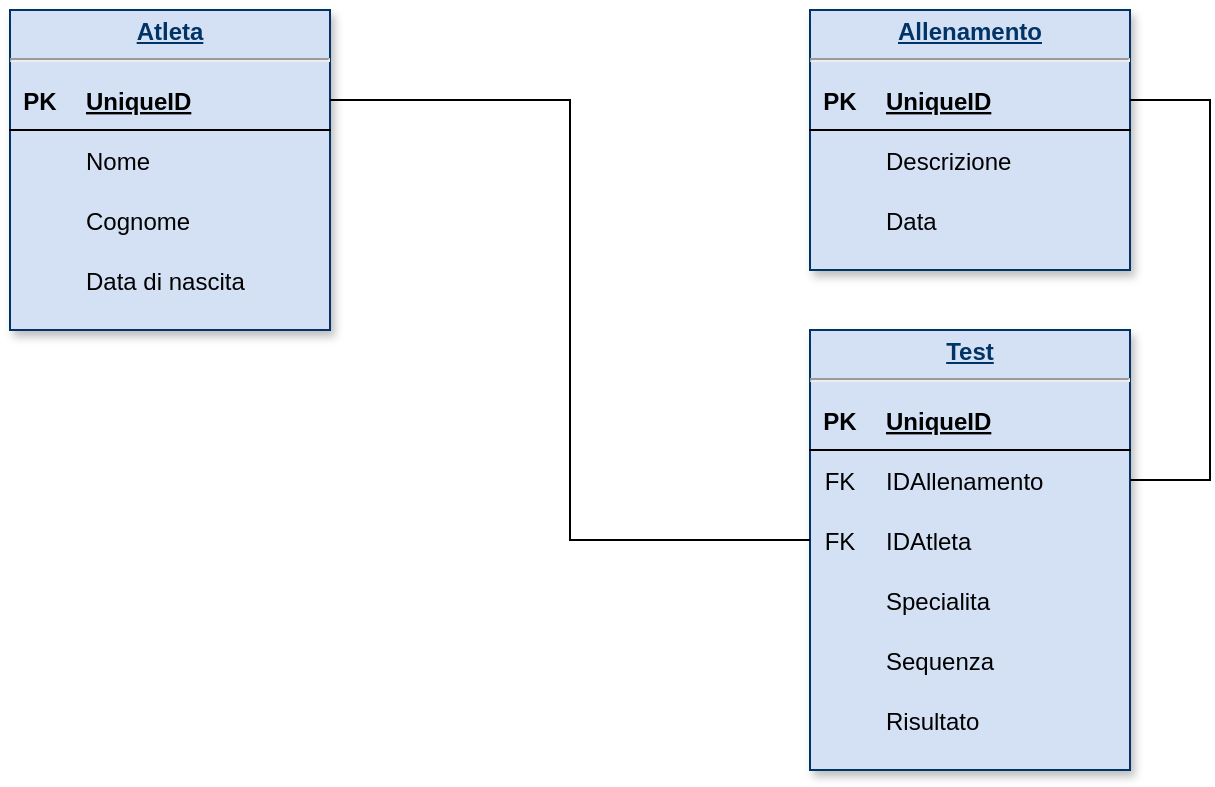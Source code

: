 <mxfile version="16.5.6" type="device"><diagram name="Page-1" id="efa7a0a1-bf9b-a30e-e6df-94a7791c09e9"><mxGraphModel dx="723" dy="375" grid="1" gridSize="10" guides="1" tooltips="1" connect="1" arrows="1" fold="1" page="1" pageScale="1" pageWidth="826" pageHeight="1169" background="none" math="0" shadow="0"><root><mxCell id="0"/><mxCell id="1" parent="0"/><mxCell id="23" value="&lt;p style=&quot;margin: 0px ; margin-top: 4px ; text-align: center ; text-decoration: underline&quot;&gt;&lt;strong&gt;Allenamento&lt;/strong&gt;&lt;/p&gt;&lt;hr&gt;&lt;p style=&quot;margin: 0px ; margin-left: 8px&quot;&gt;&lt;br&gt;&lt;/p&gt;" style="verticalAlign=top;align=left;overflow=fill;fontSize=12;fontFamily=Helvetica;html=1;strokeColor=#003366;shadow=1;fillColor=#D4E1F5;fontColor=#003366" parent="1" vertex="1"><mxGeometry x="440" y="40" width="160" height="130" as="geometry"/></mxCell><mxCell id="25" value="&lt;p style=&quot;margin: 0px ; margin-top: 4px ; text-align: center ; text-decoration: underline&quot;&gt;&lt;strong&gt;Atleta&lt;/strong&gt;&lt;/p&gt;&lt;hr&gt;&lt;p style=&quot;margin: 0px ; margin-left: 8px&quot;&gt;&lt;br&gt;&lt;/p&gt;" style="verticalAlign=top;align=left;overflow=fill;fontSize=12;fontFamily=Helvetica;html=1;strokeColor=#003366;shadow=1;fillColor=#D4E1F5;fontColor=#003366" parent="1" vertex="1"><mxGeometry x="40.0" y="40.0" width="160" height="160" as="geometry"/></mxCell><mxCell id="qqgWE9wruNxC6TwFgZwC-115" value="" style="shape=table;startSize=0;container=1;collapsible=1;childLayout=tableLayout;fixedRows=1;rowLines=0;fontStyle=0;align=center;resizeLast=1;strokeColor=none;fillColor=none;collapsible=0;" vertex="1" parent="1"><mxGeometry x="40" y="70" width="160" height="120" as="geometry"/></mxCell><mxCell id="qqgWE9wruNxC6TwFgZwC-116" value="" style="shape=tableRow;horizontal=0;startSize=0;swimlaneHead=0;swimlaneBody=0;fillColor=none;collapsible=0;dropTarget=0;points=[[0,0.5],[1,0.5]];portConstraint=eastwest;top=0;left=0;right=0;bottom=1;" vertex="1" parent="qqgWE9wruNxC6TwFgZwC-115"><mxGeometry width="160" height="30" as="geometry"/></mxCell><mxCell id="qqgWE9wruNxC6TwFgZwC-117" value="PK" style="shape=partialRectangle;connectable=0;fillColor=none;top=0;left=0;bottom=0;right=0;fontStyle=1;overflow=hidden;" vertex="1" parent="qqgWE9wruNxC6TwFgZwC-116"><mxGeometry width="30" height="30" as="geometry"><mxRectangle width="30" height="30" as="alternateBounds"/></mxGeometry></mxCell><mxCell id="qqgWE9wruNxC6TwFgZwC-118" value="UniqueID" style="shape=partialRectangle;connectable=0;fillColor=none;top=0;left=0;bottom=0;right=0;align=left;spacingLeft=6;fontStyle=5;overflow=hidden;" vertex="1" parent="qqgWE9wruNxC6TwFgZwC-116"><mxGeometry x="30" width="130" height="30" as="geometry"><mxRectangle width="130" height="30" as="alternateBounds"/></mxGeometry></mxCell><mxCell id="qqgWE9wruNxC6TwFgZwC-120" value="" style="shape=tableRow;horizontal=0;startSize=0;swimlaneHead=0;swimlaneBody=0;fillColor=none;collapsible=0;dropTarget=0;points=[[0,0.5],[1,0.5]];portConstraint=eastwest;top=0;left=0;right=0;bottom=0;" vertex="1" parent="qqgWE9wruNxC6TwFgZwC-115"><mxGeometry y="30" width="160" height="30" as="geometry"/></mxCell><mxCell id="qqgWE9wruNxC6TwFgZwC-121" value="" style="shape=partialRectangle;connectable=0;fillColor=none;top=0;left=0;bottom=0;right=0;editable=1;overflow=hidden;" vertex="1" parent="qqgWE9wruNxC6TwFgZwC-120"><mxGeometry width="30" height="30" as="geometry"><mxRectangle width="30" height="30" as="alternateBounds"/></mxGeometry></mxCell><mxCell id="qqgWE9wruNxC6TwFgZwC-122" value="Nome" style="shape=partialRectangle;connectable=0;fillColor=none;top=0;left=0;bottom=0;right=0;align=left;spacingLeft=6;overflow=hidden;" vertex="1" parent="qqgWE9wruNxC6TwFgZwC-120"><mxGeometry x="30" width="130" height="30" as="geometry"><mxRectangle width="130" height="30" as="alternateBounds"/></mxGeometry></mxCell><mxCell id="qqgWE9wruNxC6TwFgZwC-124" value="" style="shape=tableRow;horizontal=0;startSize=0;swimlaneHead=0;swimlaneBody=0;fillColor=none;collapsible=0;dropTarget=0;points=[[0,0.5],[1,0.5]];portConstraint=eastwest;top=0;left=0;right=0;bottom=0;" vertex="1" parent="qqgWE9wruNxC6TwFgZwC-115"><mxGeometry y="60" width="160" height="30" as="geometry"/></mxCell><mxCell id="qqgWE9wruNxC6TwFgZwC-125" value="" style="shape=partialRectangle;connectable=0;fillColor=none;top=0;left=0;bottom=0;right=0;editable=1;overflow=hidden;" vertex="1" parent="qqgWE9wruNxC6TwFgZwC-124"><mxGeometry width="30" height="30" as="geometry"><mxRectangle width="30" height="30" as="alternateBounds"/></mxGeometry></mxCell><mxCell id="qqgWE9wruNxC6TwFgZwC-126" value="Cognome" style="shape=partialRectangle;connectable=0;fillColor=none;top=0;left=0;bottom=0;right=0;align=left;spacingLeft=6;overflow=hidden;" vertex="1" parent="qqgWE9wruNxC6TwFgZwC-124"><mxGeometry x="30" width="130" height="30" as="geometry"><mxRectangle width="130" height="30" as="alternateBounds"/></mxGeometry></mxCell><mxCell id="qqgWE9wruNxC6TwFgZwC-128" value="" style="shape=tableRow;horizontal=0;startSize=0;swimlaneHead=0;swimlaneBody=0;fillColor=none;collapsible=0;dropTarget=0;points=[[0,0.5],[1,0.5]];portConstraint=eastwest;top=0;left=0;right=0;bottom=0;" vertex="1" parent="qqgWE9wruNxC6TwFgZwC-115"><mxGeometry y="90" width="160" height="30" as="geometry"/></mxCell><mxCell id="qqgWE9wruNxC6TwFgZwC-129" value="" style="shape=partialRectangle;connectable=0;fillColor=none;top=0;left=0;bottom=0;right=0;editable=1;overflow=hidden;" vertex="1" parent="qqgWE9wruNxC6TwFgZwC-128"><mxGeometry width="30" height="30" as="geometry"><mxRectangle width="30" height="30" as="alternateBounds"/></mxGeometry></mxCell><mxCell id="qqgWE9wruNxC6TwFgZwC-130" value="Data di nascita" style="shape=partialRectangle;connectable=0;fillColor=none;top=0;left=0;bottom=0;right=0;align=left;spacingLeft=6;overflow=hidden;" vertex="1" parent="qqgWE9wruNxC6TwFgZwC-128"><mxGeometry x="30" width="130" height="30" as="geometry"><mxRectangle width="130" height="30" as="alternateBounds"/></mxGeometry></mxCell><mxCell id="qqgWE9wruNxC6TwFgZwC-143" value="" style="shape=table;startSize=0;container=1;collapsible=1;childLayout=tableLayout;fixedRows=1;rowLines=0;fontStyle=0;align=center;resizeLast=1;strokeColor=none;fillColor=none;collapsible=0;" vertex="1" parent="1"><mxGeometry x="440" y="70" width="160" height="90" as="geometry"/></mxCell><mxCell id="qqgWE9wruNxC6TwFgZwC-144" value="" style="shape=tableRow;horizontal=0;startSize=0;swimlaneHead=0;swimlaneBody=0;fillColor=none;collapsible=0;dropTarget=0;points=[[0,0.5],[1,0.5]];portConstraint=eastwest;top=0;left=0;right=0;bottom=1;" vertex="1" parent="qqgWE9wruNxC6TwFgZwC-143"><mxGeometry width="160" height="30" as="geometry"/></mxCell><mxCell id="qqgWE9wruNxC6TwFgZwC-145" value="PK" style="shape=partialRectangle;connectable=0;fillColor=none;top=0;left=0;bottom=0;right=0;fontStyle=1;overflow=hidden;" vertex="1" parent="qqgWE9wruNxC6TwFgZwC-144"><mxGeometry width="30" height="30" as="geometry"><mxRectangle width="30" height="30" as="alternateBounds"/></mxGeometry></mxCell><mxCell id="qqgWE9wruNxC6TwFgZwC-146" value="UniqueID" style="shape=partialRectangle;connectable=0;fillColor=none;top=0;left=0;bottom=0;right=0;align=left;spacingLeft=6;fontStyle=5;overflow=hidden;" vertex="1" parent="qqgWE9wruNxC6TwFgZwC-144"><mxGeometry x="30" width="130" height="30" as="geometry"><mxRectangle width="130" height="30" as="alternateBounds"/></mxGeometry></mxCell><mxCell id="qqgWE9wruNxC6TwFgZwC-148" value="" style="shape=tableRow;horizontal=0;startSize=0;swimlaneHead=0;swimlaneBody=0;fillColor=none;collapsible=0;dropTarget=0;points=[[0,0.5],[1,0.5]];portConstraint=eastwest;top=0;left=0;right=0;bottom=0;" vertex="1" parent="qqgWE9wruNxC6TwFgZwC-143"><mxGeometry y="30" width="160" height="30" as="geometry"/></mxCell><mxCell id="qqgWE9wruNxC6TwFgZwC-149" value="" style="shape=partialRectangle;connectable=0;fillColor=none;top=0;left=0;bottom=0;right=0;editable=1;overflow=hidden;" vertex="1" parent="qqgWE9wruNxC6TwFgZwC-148"><mxGeometry width="30" height="30" as="geometry"><mxRectangle width="30" height="30" as="alternateBounds"/></mxGeometry></mxCell><mxCell id="qqgWE9wruNxC6TwFgZwC-150" value="Descrizione" style="shape=partialRectangle;connectable=0;fillColor=none;top=0;left=0;bottom=0;right=0;align=left;spacingLeft=6;overflow=hidden;" vertex="1" parent="qqgWE9wruNxC6TwFgZwC-148"><mxGeometry x="30" width="130" height="30" as="geometry"><mxRectangle width="130" height="30" as="alternateBounds"/></mxGeometry></mxCell><mxCell id="qqgWE9wruNxC6TwFgZwC-152" value="" style="shape=tableRow;horizontal=0;startSize=0;swimlaneHead=0;swimlaneBody=0;fillColor=none;collapsible=0;dropTarget=0;points=[[0,0.5],[1,0.5]];portConstraint=eastwest;top=0;left=0;right=0;bottom=0;" vertex="1" parent="qqgWE9wruNxC6TwFgZwC-143"><mxGeometry y="60" width="160" height="30" as="geometry"/></mxCell><mxCell id="qqgWE9wruNxC6TwFgZwC-153" value="" style="shape=partialRectangle;connectable=0;fillColor=none;top=0;left=0;bottom=0;right=0;editable=1;overflow=hidden;" vertex="1" parent="qqgWE9wruNxC6TwFgZwC-152"><mxGeometry width="30" height="30" as="geometry"><mxRectangle width="30" height="30" as="alternateBounds"/></mxGeometry></mxCell><mxCell id="qqgWE9wruNxC6TwFgZwC-154" value="Data" style="shape=partialRectangle;connectable=0;fillColor=none;top=0;left=0;bottom=0;right=0;align=left;spacingLeft=6;overflow=hidden;" vertex="1" parent="qqgWE9wruNxC6TwFgZwC-152"><mxGeometry x="30" width="130" height="30" as="geometry"><mxRectangle width="130" height="30" as="alternateBounds"/></mxGeometry></mxCell><mxCell id="qqgWE9wruNxC6TwFgZwC-175" value="&lt;p style=&quot;margin: 0px ; margin-top: 4px ; text-align: center ; text-decoration: underline&quot;&gt;&lt;strong&gt;Test&lt;/strong&gt;&lt;/p&gt;&lt;hr&gt;&lt;p style=&quot;margin: 0px ; margin-left: 8px&quot;&gt;&lt;br&gt;&lt;/p&gt;" style="verticalAlign=top;align=left;overflow=fill;fontSize=12;fontFamily=Helvetica;html=1;strokeColor=#003366;shadow=1;fillColor=#D4E1F5;fontColor=#003366" vertex="1" parent="1"><mxGeometry x="440" y="200" width="160" height="220" as="geometry"/></mxCell><mxCell id="qqgWE9wruNxC6TwFgZwC-176" value="" style="shape=table;startSize=0;container=1;collapsible=1;childLayout=tableLayout;fixedRows=1;rowLines=0;fontStyle=0;align=center;resizeLast=1;strokeColor=none;fillColor=none;collapsible=0;" vertex="1" parent="1"><mxGeometry x="440" y="260" width="160" height="150" as="geometry"/></mxCell><mxCell id="qqgWE9wruNxC6TwFgZwC-177" value="" style="shape=tableRow;horizontal=0;startSize=0;swimlaneHead=0;swimlaneBody=0;fillColor=none;collapsible=0;dropTarget=0;points=[[0,0.5],[1,0.5]];portConstraint=eastwest;top=0;left=0;right=0;bottom=0;" vertex="1" parent="qqgWE9wruNxC6TwFgZwC-176"><mxGeometry width="160" height="30" as="geometry"/></mxCell><mxCell id="qqgWE9wruNxC6TwFgZwC-178" value="FK" style="shape=partialRectangle;connectable=0;fillColor=none;top=0;left=0;bottom=0;right=0;fontStyle=0;overflow=hidden;" vertex="1" parent="qqgWE9wruNxC6TwFgZwC-177"><mxGeometry width="30" height="30" as="geometry"><mxRectangle width="30" height="30" as="alternateBounds"/></mxGeometry></mxCell><mxCell id="qqgWE9wruNxC6TwFgZwC-179" value="IDAllenamento" style="shape=partialRectangle;connectable=0;fillColor=none;top=0;left=0;bottom=0;right=0;align=left;spacingLeft=6;fontStyle=0;overflow=hidden;" vertex="1" parent="qqgWE9wruNxC6TwFgZwC-177"><mxGeometry x="30" width="130" height="30" as="geometry"><mxRectangle width="130" height="30" as="alternateBounds"/></mxGeometry></mxCell><mxCell id="qqgWE9wruNxC6TwFgZwC-185" value="" style="shape=tableRow;horizontal=0;startSize=0;swimlaneHead=0;swimlaneBody=0;fillColor=none;collapsible=0;dropTarget=0;points=[[0,0.5],[1,0.5]];portConstraint=eastwest;top=0;left=0;right=0;bottom=0;" vertex="1" parent="qqgWE9wruNxC6TwFgZwC-176"><mxGeometry y="30" width="160" height="30" as="geometry"/></mxCell><mxCell id="qqgWE9wruNxC6TwFgZwC-186" value="FK" style="shape=partialRectangle;connectable=0;fillColor=none;top=0;left=0;bottom=0;right=0;fontStyle=0;overflow=hidden;" vertex="1" parent="qqgWE9wruNxC6TwFgZwC-185"><mxGeometry width="30" height="30" as="geometry"><mxRectangle width="30" height="30" as="alternateBounds"/></mxGeometry></mxCell><mxCell id="qqgWE9wruNxC6TwFgZwC-187" value="IDAtleta" style="shape=partialRectangle;connectable=0;fillColor=none;top=0;left=0;bottom=0;right=0;align=left;spacingLeft=6;fontStyle=0;overflow=hidden;" vertex="1" parent="qqgWE9wruNxC6TwFgZwC-185"><mxGeometry x="30" width="130" height="30" as="geometry"><mxRectangle width="130" height="30" as="alternateBounds"/></mxGeometry></mxCell><mxCell id="qqgWE9wruNxC6TwFgZwC-192" value="" style="shape=tableRow;horizontal=0;startSize=0;swimlaneHead=0;swimlaneBody=0;fillColor=none;collapsible=0;dropTarget=0;points=[[0,0.5],[1,0.5]];portConstraint=eastwest;top=0;left=0;right=0;bottom=0;" vertex="1" parent="qqgWE9wruNxC6TwFgZwC-176"><mxGeometry y="60" width="160" height="30" as="geometry"/></mxCell><mxCell id="qqgWE9wruNxC6TwFgZwC-193" value="" style="shape=partialRectangle;connectable=0;fillColor=none;top=0;left=0;bottom=0;right=0;editable=1;overflow=hidden;" vertex="1" parent="qqgWE9wruNxC6TwFgZwC-192"><mxGeometry width="30" height="30" as="geometry"><mxRectangle width="30" height="30" as="alternateBounds"/></mxGeometry></mxCell><mxCell id="qqgWE9wruNxC6TwFgZwC-194" value="Specialita" style="shape=partialRectangle;connectable=0;fillColor=none;top=0;left=0;bottom=0;right=0;align=left;spacingLeft=6;overflow=hidden;" vertex="1" parent="qqgWE9wruNxC6TwFgZwC-192"><mxGeometry x="30" width="130" height="30" as="geometry"><mxRectangle width="130" height="30" as="alternateBounds"/></mxGeometry></mxCell><mxCell id="qqgWE9wruNxC6TwFgZwC-189" value="" style="shape=tableRow;horizontal=0;startSize=0;swimlaneHead=0;swimlaneBody=0;fillColor=none;collapsible=0;dropTarget=0;points=[[0,0.5],[1,0.5]];portConstraint=eastwest;top=0;left=0;right=0;bottom=0;" vertex="1" parent="qqgWE9wruNxC6TwFgZwC-176"><mxGeometry y="90" width="160" height="30" as="geometry"/></mxCell><mxCell id="qqgWE9wruNxC6TwFgZwC-190" value="" style="shape=partialRectangle;connectable=0;fillColor=none;top=0;left=0;bottom=0;right=0;editable=1;overflow=hidden;" vertex="1" parent="qqgWE9wruNxC6TwFgZwC-189"><mxGeometry width="30" height="30" as="geometry"><mxRectangle width="30" height="30" as="alternateBounds"/></mxGeometry></mxCell><mxCell id="qqgWE9wruNxC6TwFgZwC-191" value="Sequenza" style="shape=partialRectangle;connectable=0;fillColor=none;top=0;left=0;bottom=0;right=0;align=left;spacingLeft=6;overflow=hidden;" vertex="1" parent="qqgWE9wruNxC6TwFgZwC-189"><mxGeometry x="30" width="130" height="30" as="geometry"><mxRectangle width="130" height="30" as="alternateBounds"/></mxGeometry></mxCell><mxCell id="qqgWE9wruNxC6TwFgZwC-160" value="" style="shape=tableRow;horizontal=0;startSize=0;swimlaneHead=0;swimlaneBody=0;fillColor=none;collapsible=0;dropTarget=0;points=[[0,0.5],[1,0.5]];portConstraint=eastwest;top=0;left=0;right=0;bottom=0;" vertex="1" parent="qqgWE9wruNxC6TwFgZwC-176"><mxGeometry y="120" width="160" height="30" as="geometry"/></mxCell><mxCell id="qqgWE9wruNxC6TwFgZwC-161" value="" style="shape=partialRectangle;connectable=0;fillColor=none;top=0;left=0;bottom=0;right=0;editable=1;overflow=hidden;" vertex="1" parent="qqgWE9wruNxC6TwFgZwC-160"><mxGeometry width="30" height="30" as="geometry"><mxRectangle width="30" height="30" as="alternateBounds"/></mxGeometry></mxCell><mxCell id="qqgWE9wruNxC6TwFgZwC-162" value="Risultato" style="shape=partialRectangle;connectable=0;fillColor=none;top=0;left=0;bottom=0;right=0;align=left;spacingLeft=6;overflow=hidden;" vertex="1" parent="qqgWE9wruNxC6TwFgZwC-160"><mxGeometry x="30" width="130" height="30" as="geometry"><mxRectangle width="130" height="30" as="alternateBounds"/></mxGeometry></mxCell><mxCell id="qqgWE9wruNxC6TwFgZwC-180" value="" style="shape=table;startSize=0;container=1;collapsible=1;childLayout=tableLayout;fixedRows=1;rowLines=0;fontStyle=0;align=center;resizeLast=1;strokeColor=none;fillColor=none;collapsible=0;" vertex="1" parent="1"><mxGeometry x="440" y="230" width="160" height="30" as="geometry"/></mxCell><mxCell id="qqgWE9wruNxC6TwFgZwC-181" value="" style="shape=tableRow;horizontal=0;startSize=0;swimlaneHead=0;swimlaneBody=0;fillColor=none;collapsible=0;dropTarget=0;points=[[0,0.5],[1,0.5]];portConstraint=eastwest;top=0;left=0;right=0;bottom=1;" vertex="1" parent="qqgWE9wruNxC6TwFgZwC-180"><mxGeometry width="160" height="30" as="geometry"/></mxCell><mxCell id="qqgWE9wruNxC6TwFgZwC-182" value="PK" style="shape=partialRectangle;connectable=0;fillColor=none;top=0;left=0;bottom=0;right=0;fontStyle=1;overflow=hidden;" vertex="1" parent="qqgWE9wruNxC6TwFgZwC-181"><mxGeometry width="30" height="30" as="geometry"><mxRectangle width="30" height="30" as="alternateBounds"/></mxGeometry></mxCell><mxCell id="qqgWE9wruNxC6TwFgZwC-183" value="UniqueID" style="shape=partialRectangle;connectable=0;fillColor=none;top=0;left=0;bottom=0;right=0;align=left;spacingLeft=6;fontStyle=5;overflow=hidden;" vertex="1" parent="qqgWE9wruNxC6TwFgZwC-181"><mxGeometry x="30" width="130" height="30" as="geometry"><mxRectangle width="130" height="30" as="alternateBounds"/></mxGeometry></mxCell><mxCell id="qqgWE9wruNxC6TwFgZwC-195" value="" style="endArrow=none;html=1;rounded=0;entryX=1;entryY=0.5;entryDx=0;entryDy=0;exitX=1;exitY=0.5;exitDx=0;exitDy=0;" edge="1" parent="1" source="qqgWE9wruNxC6TwFgZwC-177" target="qqgWE9wruNxC6TwFgZwC-144"><mxGeometry width="50" height="50" relative="1" as="geometry"><mxPoint x="260" y="210" as="sourcePoint"/><mxPoint x="310" y="160" as="targetPoint"/><Array as="points"><mxPoint x="640" y="275"/><mxPoint x="640" y="85"/></Array></mxGeometry></mxCell><mxCell id="qqgWE9wruNxC6TwFgZwC-196" style="edgeStyle=orthogonalEdgeStyle;rounded=0;orthogonalLoop=1;jettySize=auto;html=1;exitX=1;exitY=0.5;exitDx=0;exitDy=0;entryX=0;entryY=0.5;entryDx=0;entryDy=0;strokeColor=none;endArrow=none;endFill=0;" edge="1" parent="1" source="qqgWE9wruNxC6TwFgZwC-116" target="qqgWE9wruNxC6TwFgZwC-185"><mxGeometry relative="1" as="geometry"/></mxCell><mxCell id="qqgWE9wruNxC6TwFgZwC-197" value="" style="endArrow=none;html=1;rounded=0;exitX=1;exitY=0.5;exitDx=0;exitDy=0;entryX=0;entryY=0.5;entryDx=0;entryDy=0;" edge="1" parent="1" source="qqgWE9wruNxC6TwFgZwC-116" target="qqgWE9wruNxC6TwFgZwC-185"><mxGeometry width="50" height="50" relative="1" as="geometry"><mxPoint x="260" y="210" as="sourcePoint"/><mxPoint x="310" y="160" as="targetPoint"/><Array as="points"><mxPoint x="320" y="85"/><mxPoint x="320" y="305"/></Array></mxGeometry></mxCell></root></mxGraphModel></diagram></mxfile>